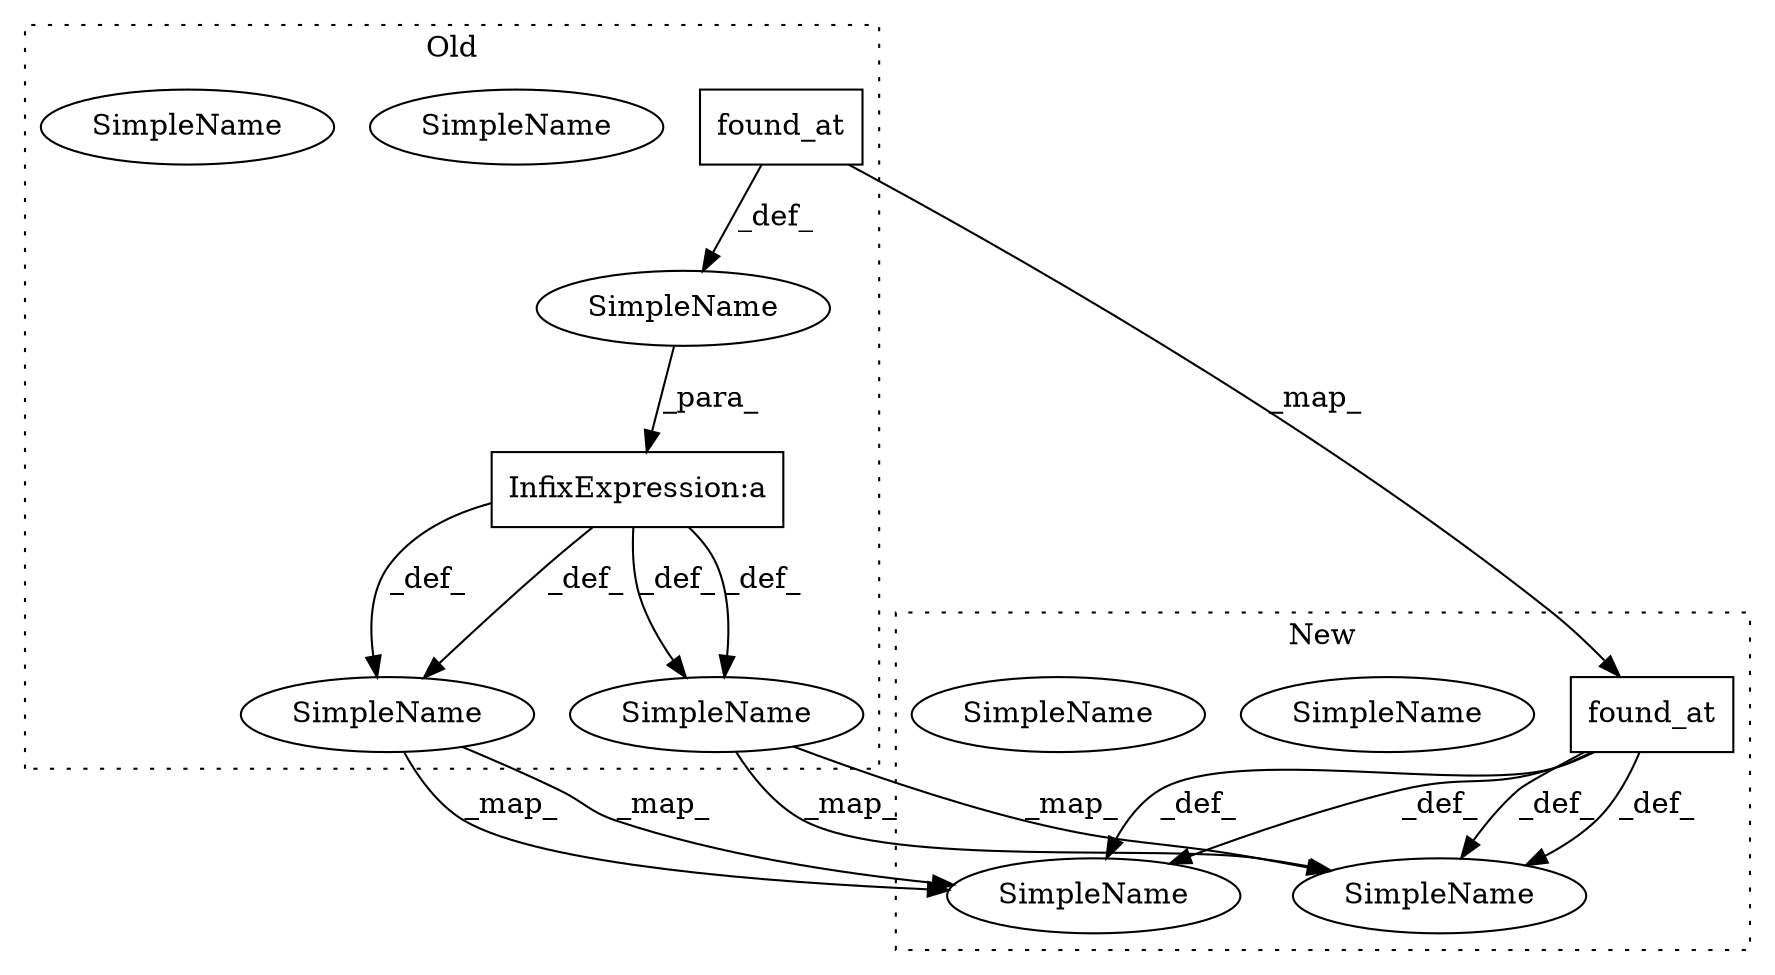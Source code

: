 digraph G {
subgraph cluster0 {
1 [label="found_at" a="32" s="3260" l="10" shape="box"];
3 [label="SimpleName" a="42" s="3178" l="4" shape="ellipse"];
6 [label="SimpleName" a="42" s="3178" l="4" shape="ellipse"];
7 [label="SimpleName" a="42" s="3279" l="1" shape="ellipse"];
10 [label="SimpleName" a="42" s="3279" l="1" shape="ellipse"];
11 [label="SimpleName" a="42" s="" l="" shape="ellipse"];
12 [label="InfixExpression:a" a="27" s="3250" l="3" shape="box"];
label = "Old";
style="dotted";
}
subgraph cluster1 {
2 [label="found_at" a="32" s="3757" l="10" shape="box"];
4 [label="SimpleName" a="42" s="3744" l="4" shape="ellipse"];
5 [label="SimpleName" a="42" s="3744" l="4" shape="ellipse"];
8 [label="SimpleName" a="42" s="3773" l="1" shape="ellipse"];
9 [label="SimpleName" a="42" s="3773" l="1" shape="ellipse"];
label = "New";
style="dotted";
}
1 -> 2 [label="_map_"];
1 -> 11 [label="_def_"];
2 -> 9 [label="_def_"];
2 -> 5 [label="_def_"];
2 -> 5 [label="_def_"];
2 -> 9 [label="_def_"];
6 -> 5 [label="_map_"];
6 -> 5 [label="_map_"];
10 -> 9 [label="_map_"];
10 -> 9 [label="_map_"];
11 -> 12 [label="_para_"];
12 -> 10 [label="_def_"];
12 -> 10 [label="_def_"];
12 -> 6 [label="_def_"];
12 -> 6 [label="_def_"];
}